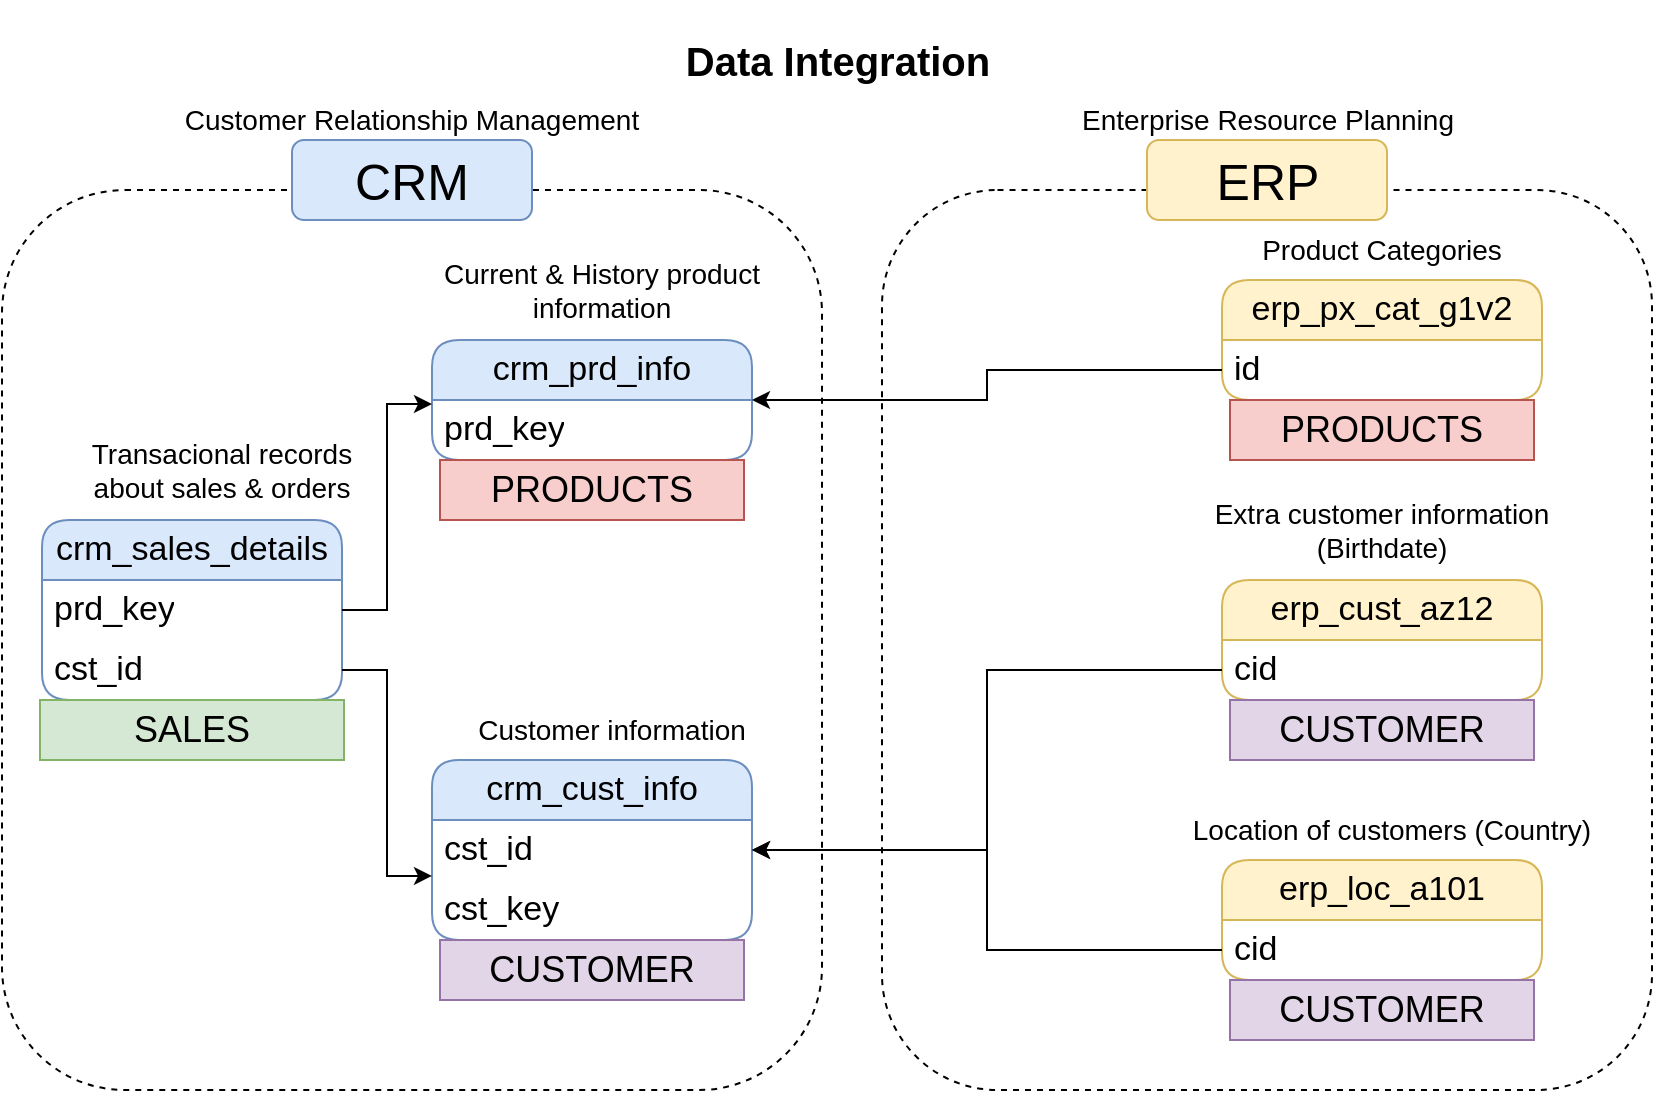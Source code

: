 <mxfile version="28.2.5">
  <diagram name="Page-1" id="xgmEG4zYcMruIWJql82G">
    <mxGraphModel dx="872" dy="537" grid="1" gridSize="10" guides="1" tooltips="1" connect="1" arrows="1" fold="1" page="1" pageScale="1" pageWidth="850" pageHeight="1100" math="0" shadow="0">
      <root>
        <mxCell id="0" />
        <mxCell id="1" parent="0" />
        <mxCell id="-_sWhagyzkq0pdcElnaS-1" value="crm_cust_info" style="swimlane;fontStyle=0;childLayout=stackLayout;horizontal=1;startSize=30;horizontalStack=0;resizeParent=1;resizeParentMax=0;resizeLast=0;collapsible=1;marginBottom=0;whiteSpace=wrap;html=1;fillColor=#dae8fc;rounded=1;shadow=0;glass=0;fontSize=17;strokeColor=#6c8ebf;" parent="1" vertex="1">
          <mxGeometry x="228" y="380" width="160" height="90" as="geometry" />
        </mxCell>
        <mxCell id="-_sWhagyzkq0pdcElnaS-2" value="cst_id" style="text;strokeColor=none;fillColor=none;align=left;verticalAlign=middle;spacingLeft=4;spacingRight=4;overflow=hidden;points=[[0,0.5],[1,0.5]];portConstraint=eastwest;rotatable=0;whiteSpace=wrap;html=1;fontSize=17;" parent="-_sWhagyzkq0pdcElnaS-1" vertex="1">
          <mxGeometry y="30" width="160" height="30" as="geometry" />
        </mxCell>
        <mxCell id="-_sWhagyzkq0pdcElnaS-3" value="cst_key" style="text;strokeColor=none;fillColor=none;align=left;verticalAlign=middle;spacingLeft=4;spacingRight=4;overflow=hidden;points=[[0,0.5],[1,0.5]];portConstraint=eastwest;rotatable=0;whiteSpace=wrap;html=1;fontSize=17;" parent="-_sWhagyzkq0pdcElnaS-1" vertex="1">
          <mxGeometry y="60" width="160" height="30" as="geometry" />
        </mxCell>
        <mxCell id="-_sWhagyzkq0pdcElnaS-4" value="&lt;font style=&quot;font-size: 14px;&quot;&gt;Customer information&lt;/font&gt;" style="rounded=1;whiteSpace=wrap;html=1;fillColor=none;strokeColor=none;" parent="1" vertex="1">
          <mxGeometry x="238" y="350" width="160" height="30" as="geometry" />
        </mxCell>
        <mxCell id="-_sWhagyzkq0pdcElnaS-5" value="crm_prd_info" style="swimlane;fontStyle=0;childLayout=stackLayout;horizontal=1;startSize=30;horizontalStack=0;resizeParent=1;resizeParentMax=0;resizeLast=0;collapsible=1;marginBottom=0;whiteSpace=wrap;html=1;fillColor=#dae8fc;rounded=1;shadow=0;glass=0;fontSize=17;strokeColor=#6c8ebf;" parent="1" vertex="1">
          <mxGeometry x="228" y="170" width="160" height="60" as="geometry" />
        </mxCell>
        <mxCell id="-_sWhagyzkq0pdcElnaS-6" value="prd_key" style="text;strokeColor=none;fillColor=none;align=left;verticalAlign=middle;spacingLeft=4;spacingRight=4;overflow=hidden;points=[[0,0.5],[1,0.5]];portConstraint=eastwest;rotatable=0;whiteSpace=wrap;html=1;fontSize=17;" parent="-_sWhagyzkq0pdcElnaS-5" vertex="1">
          <mxGeometry y="30" width="160" height="30" as="geometry" />
        </mxCell>
        <mxCell id="-_sWhagyzkq0pdcElnaS-7" value="&lt;span style=&quot;font-size: 14px;&quot;&gt;Current &amp;amp; History product information&lt;/span&gt;" style="rounded=1;whiteSpace=wrap;html=1;fillColor=none;strokeColor=none;" parent="1" vertex="1">
          <mxGeometry x="198" y="130" width="230" height="30" as="geometry" />
        </mxCell>
        <mxCell id="-_sWhagyzkq0pdcElnaS-8" value="crm_sales_details" style="swimlane;fontStyle=0;childLayout=stackLayout;horizontal=1;startSize=30;horizontalStack=0;resizeParent=1;resizeParentMax=0;resizeLast=0;collapsible=1;marginBottom=0;whiteSpace=wrap;html=1;fillColor=#dae8fc;rounded=1;shadow=0;glass=0;fontSize=17;strokeColor=#6c8ebf;" parent="1" vertex="1">
          <mxGeometry x="33" y="260" width="150" height="90" as="geometry" />
        </mxCell>
        <mxCell id="-_sWhagyzkq0pdcElnaS-9" value="prd_key" style="text;strokeColor=none;fillColor=none;align=left;verticalAlign=middle;spacingLeft=4;spacingRight=4;overflow=hidden;points=[[0,0.5],[1,0.5]];portConstraint=eastwest;rotatable=0;whiteSpace=wrap;html=1;fontSize=17;" parent="-_sWhagyzkq0pdcElnaS-8" vertex="1">
          <mxGeometry y="30" width="150" height="30" as="geometry" />
        </mxCell>
        <mxCell id="-_sWhagyzkq0pdcElnaS-10" value="cst_id" style="text;strokeColor=none;fillColor=none;align=left;verticalAlign=middle;spacingLeft=4;spacingRight=4;overflow=hidden;points=[[0,0.5],[1,0.5]];portConstraint=eastwest;rotatable=0;whiteSpace=wrap;html=1;fontSize=17;" parent="-_sWhagyzkq0pdcElnaS-8" vertex="1">
          <mxGeometry y="60" width="150" height="30" as="geometry" />
        </mxCell>
        <mxCell id="-_sWhagyzkq0pdcElnaS-11" value="&lt;span style=&quot;font-size: 14px;&quot;&gt;Transacional records about sales &amp;amp; orders&lt;/span&gt;" style="rounded=1;whiteSpace=wrap;html=1;fillColor=none;strokeColor=none;" parent="1" vertex="1">
          <mxGeometry x="43" y="220" width="160" height="30" as="geometry" />
        </mxCell>
        <mxCell id="-_sWhagyzkq0pdcElnaS-12" style="edgeStyle=orthogonalEdgeStyle;rounded=0;orthogonalLoop=1;jettySize=auto;html=1;entryX=0;entryY=0.067;entryDx=0;entryDy=0;entryPerimeter=0;" parent="1" source="-_sWhagyzkq0pdcElnaS-9" target="-_sWhagyzkq0pdcElnaS-6" edge="1">
          <mxGeometry relative="1" as="geometry" />
        </mxCell>
        <mxCell id="-_sWhagyzkq0pdcElnaS-13" style="edgeStyle=orthogonalEdgeStyle;rounded=0;orthogonalLoop=1;jettySize=auto;html=1;entryX=0;entryY=-0.067;entryDx=0;entryDy=0;entryPerimeter=0;" parent="1" source="-_sWhagyzkq0pdcElnaS-10" target="-_sWhagyzkq0pdcElnaS-3" edge="1">
          <mxGeometry relative="1" as="geometry" />
        </mxCell>
        <mxCell id="-_sWhagyzkq0pdcElnaS-14" value="erp_cust_az12" style="swimlane;fontStyle=0;childLayout=stackLayout;horizontal=1;startSize=30;horizontalStack=0;resizeParent=1;resizeParentMax=0;resizeLast=0;collapsible=1;marginBottom=0;whiteSpace=wrap;html=1;fillColor=#fff2cc;rounded=1;shadow=0;glass=0;fontSize=17;strokeColor=#d6b656;" parent="1" vertex="1">
          <mxGeometry x="623" y="290" width="160" height="60" as="geometry" />
        </mxCell>
        <mxCell id="-_sWhagyzkq0pdcElnaS-15" value="cid" style="text;strokeColor=none;fillColor=none;align=left;verticalAlign=middle;spacingLeft=4;spacingRight=4;overflow=hidden;points=[[0,0.5],[1,0.5]];portConstraint=eastwest;rotatable=0;whiteSpace=wrap;html=1;fontSize=17;" parent="-_sWhagyzkq0pdcElnaS-14" vertex="1">
          <mxGeometry y="30" width="160" height="30" as="geometry" />
        </mxCell>
        <mxCell id="-_sWhagyzkq0pdcElnaS-16" value="&lt;span style=&quot;font-size: 14px;&quot;&gt;Extra customer information (Birthdate)&lt;/span&gt;" style="rounded=1;whiteSpace=wrap;html=1;fillColor=none;strokeColor=none;" parent="1" vertex="1">
          <mxGeometry x="588" y="250" width="230" height="30" as="geometry" />
        </mxCell>
        <mxCell id="-_sWhagyzkq0pdcElnaS-17" value="erp_px_cat_g1v2" style="swimlane;fontStyle=0;childLayout=stackLayout;horizontal=1;startSize=30;horizontalStack=0;resizeParent=1;resizeParentMax=0;resizeLast=0;collapsible=1;marginBottom=0;whiteSpace=wrap;html=1;fillColor=#fff2cc;rounded=1;shadow=0;glass=0;fontSize=17;strokeColor=#d6b656;" parent="1" vertex="1">
          <mxGeometry x="623" y="140" width="160" height="60" as="geometry" />
        </mxCell>
        <mxCell id="-_sWhagyzkq0pdcElnaS-18" value="id" style="text;strokeColor=none;fillColor=none;align=left;verticalAlign=middle;spacingLeft=4;spacingRight=4;overflow=hidden;points=[[0,0.5],[1,0.5]];portConstraint=eastwest;rotatable=0;whiteSpace=wrap;html=1;fontSize=17;" parent="-_sWhagyzkq0pdcElnaS-17" vertex="1">
          <mxGeometry y="30" width="160" height="30" as="geometry" />
        </mxCell>
        <mxCell id="-_sWhagyzkq0pdcElnaS-19" value="&lt;span style=&quot;font-size: 14px;&quot;&gt;Product Categories&lt;/span&gt;" style="rounded=1;whiteSpace=wrap;html=1;fillColor=none;strokeColor=none;" parent="1" vertex="1">
          <mxGeometry x="613" y="110" width="180" height="30" as="geometry" />
        </mxCell>
        <mxCell id="-_sWhagyzkq0pdcElnaS-20" value="erp_loc_a101" style="swimlane;fontStyle=0;childLayout=stackLayout;horizontal=1;startSize=30;horizontalStack=0;resizeParent=1;resizeParentMax=0;resizeLast=0;collapsible=1;marginBottom=0;whiteSpace=wrap;html=1;fillColor=#fff2cc;rounded=1;shadow=0;glass=0;fontSize=17;strokeColor=#d6b656;" parent="1" vertex="1">
          <mxGeometry x="623" y="430" width="160" height="60" as="geometry" />
        </mxCell>
        <mxCell id="-_sWhagyzkq0pdcElnaS-21" value="cid" style="text;strokeColor=none;fillColor=none;align=left;verticalAlign=middle;spacingLeft=4;spacingRight=4;overflow=hidden;points=[[0,0.5],[1,0.5]];portConstraint=eastwest;rotatable=0;whiteSpace=wrap;html=1;fontSize=17;" parent="-_sWhagyzkq0pdcElnaS-20" vertex="1">
          <mxGeometry y="30" width="160" height="30" as="geometry" />
        </mxCell>
        <mxCell id="-_sWhagyzkq0pdcElnaS-22" value="&lt;span style=&quot;font-size: 14px;&quot;&gt;Location of customers (Country)&lt;/span&gt;" style="rounded=1;whiteSpace=wrap;html=1;fillColor=none;strokeColor=none;" parent="1" vertex="1">
          <mxGeometry x="603" y="400" width="210" height="30" as="geometry" />
        </mxCell>
        <mxCell id="-_sWhagyzkq0pdcElnaS-23" style="edgeStyle=orthogonalEdgeStyle;rounded=0;orthogonalLoop=1;jettySize=auto;html=1;entryX=1;entryY=0.5;entryDx=0;entryDy=0;" parent="1" source="-_sWhagyzkq0pdcElnaS-18" target="-_sWhagyzkq0pdcElnaS-5" edge="1">
          <mxGeometry relative="1" as="geometry" />
        </mxCell>
        <mxCell id="-_sWhagyzkq0pdcElnaS-24" style="edgeStyle=orthogonalEdgeStyle;rounded=0;orthogonalLoop=1;jettySize=auto;html=1;entryX=1;entryY=0.5;entryDx=0;entryDy=0;" parent="1" source="-_sWhagyzkq0pdcElnaS-15" target="-_sWhagyzkq0pdcElnaS-2" edge="1">
          <mxGeometry relative="1" as="geometry" />
        </mxCell>
        <mxCell id="-_sWhagyzkq0pdcElnaS-25" style="edgeStyle=orthogonalEdgeStyle;rounded=0;orthogonalLoop=1;jettySize=auto;html=1;entryX=1;entryY=0.5;entryDx=0;entryDy=0;" parent="1" source="-_sWhagyzkq0pdcElnaS-21" target="-_sWhagyzkq0pdcElnaS-2" edge="1">
          <mxGeometry relative="1" as="geometry" />
        </mxCell>
        <mxCell id="-_sWhagyzkq0pdcElnaS-26" value="" style="rounded=1;whiteSpace=wrap;html=1;fillColor=none;dashed=1;" parent="1" vertex="1">
          <mxGeometry x="13" y="95" width="410" height="450" as="geometry" />
        </mxCell>
        <mxCell id="-_sWhagyzkq0pdcElnaS-27" value="" style="rounded=1;whiteSpace=wrap;html=1;fillColor=none;dashed=1;" parent="1" vertex="1">
          <mxGeometry x="453" y="95" width="385" height="450" as="geometry" />
        </mxCell>
        <mxCell id="-_sWhagyzkq0pdcElnaS-28" value="&lt;font style=&quot;font-size: 25px;&quot;&gt;CRM&lt;/font&gt;" style="rounded=1;whiteSpace=wrap;html=1;fillColor=#dae8fc;strokeColor=#6c8ebf;" parent="1" vertex="1">
          <mxGeometry x="158" y="70" width="120" height="40" as="geometry" />
        </mxCell>
        <mxCell id="-_sWhagyzkq0pdcElnaS-29" value="&lt;span style=&quot;font-size: 25px;&quot;&gt;ERP&lt;/span&gt;" style="rounded=1;whiteSpace=wrap;html=1;fillColor=#fff2cc;strokeColor=#d6b656;" parent="1" vertex="1">
          <mxGeometry x="585.5" y="70" width="120" height="40" as="geometry" />
        </mxCell>
        <mxCell id="4QmQWwN0wFfLbiEszVuH-1" value="&lt;font style=&quot;font-size: 18px;&quot;&gt;PRODUCTS&lt;/font&gt;" style="text;html=1;strokeColor=#b85450;fillColor=#f8cecc;align=center;verticalAlign=middle;whiteSpace=wrap;overflow=hidden;" parent="1" vertex="1">
          <mxGeometry x="232" y="230" width="152" height="30" as="geometry" />
        </mxCell>
        <mxCell id="4QmQWwN0wFfLbiEszVuH-2" value="&lt;font style=&quot;font-size: 18px;&quot;&gt;PRODUCTS&lt;/font&gt;" style="text;html=1;strokeColor=#b85450;fillColor=#f8cecc;align=center;verticalAlign=middle;whiteSpace=wrap;overflow=hidden;" parent="1" vertex="1">
          <mxGeometry x="627" y="200" width="152" height="30" as="geometry" />
        </mxCell>
        <mxCell id="4QmQWwN0wFfLbiEszVuH-3" value="&lt;span style=&quot;font-size: 18px;&quot;&gt;CUSTOMER&lt;/span&gt;" style="text;html=1;strokeColor=#9673a6;fillColor=#e1d5e7;align=center;verticalAlign=middle;whiteSpace=wrap;overflow=hidden;" parent="1" vertex="1">
          <mxGeometry x="232" y="470" width="152" height="30" as="geometry" />
        </mxCell>
        <mxCell id="4QmQWwN0wFfLbiEszVuH-4" value="&lt;span style=&quot;font-size: 18px;&quot;&gt;CUSTOMER&lt;/span&gt;" style="text;html=1;strokeColor=#9673a6;fillColor=#e1d5e7;align=center;verticalAlign=middle;whiteSpace=wrap;overflow=hidden;" parent="1" vertex="1">
          <mxGeometry x="627" y="350" width="152" height="30" as="geometry" />
        </mxCell>
        <mxCell id="4QmQWwN0wFfLbiEszVuH-5" value="&lt;span style=&quot;font-size: 18px;&quot;&gt;CUSTOMER&lt;/span&gt;" style="text;html=1;strokeColor=#9673a6;fillColor=#e1d5e7;align=center;verticalAlign=middle;whiteSpace=wrap;overflow=hidden;" parent="1" vertex="1">
          <mxGeometry x="627" y="490" width="152" height="30" as="geometry" />
        </mxCell>
        <mxCell id="4QmQWwN0wFfLbiEszVuH-6" value="&lt;font style=&quot;font-size: 18px;&quot;&gt;SALES&lt;/font&gt;" style="text;html=1;strokeColor=#82b366;fillColor=#d5e8d4;align=center;verticalAlign=middle;whiteSpace=wrap;overflow=hidden;" parent="1" vertex="1">
          <mxGeometry x="32" y="350" width="152" height="30" as="geometry" />
        </mxCell>
        <mxCell id="sSmg9-_x7V-c3QuvozeJ-1" value="&lt;font style=&quot;font-size: 14px;&quot;&gt;Customer Relationship Management&lt;/font&gt;" style="rounded=1;whiteSpace=wrap;html=1;fillColor=none;strokeColor=none;" vertex="1" parent="1">
          <mxGeometry x="97" y="30" width="242" height="60" as="geometry" />
        </mxCell>
        <mxCell id="sSmg9-_x7V-c3QuvozeJ-2" value="&lt;span style=&quot;font-size: 14px;&quot;&gt;Enterprise Resource Planning&lt;/span&gt;" style="rounded=1;whiteSpace=wrap;html=1;fillColor=none;strokeColor=none;" vertex="1" parent="1">
          <mxGeometry x="524.5" y="30" width="242" height="60" as="geometry" />
        </mxCell>
        <mxCell id="sSmg9-_x7V-c3QuvozeJ-3" value="&lt;b style=&quot;&quot;&gt;&lt;font style=&quot;font-size: 20px;&quot;&gt;Data Integration&lt;/font&gt;&lt;/b&gt;" style="rounded=1;whiteSpace=wrap;html=1;fillColor=none;strokeColor=none;" vertex="1" parent="1">
          <mxGeometry x="310" width="242" height="60" as="geometry" />
        </mxCell>
      </root>
    </mxGraphModel>
  </diagram>
</mxfile>
